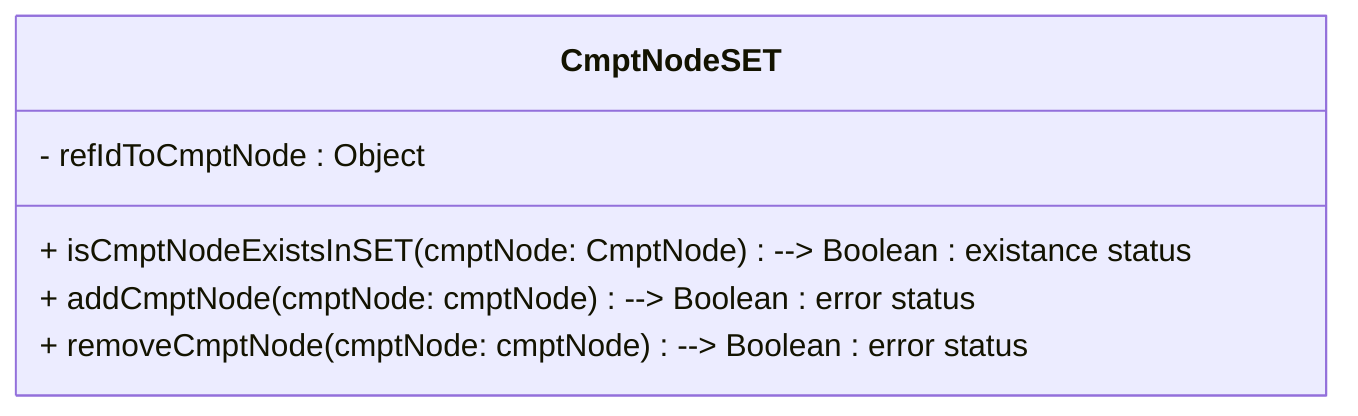 classDiagram
class CmptNodeSET {
   - refIdToCmptNode : Object


   + isCmptNodeExistsInSET (cmptNode: CmptNode) --> Boolean : existance status
   
   + addCmptNode (cmptNode: cmptNode) --> Boolean : error status

   + removeCmptNode (cmptNode: cmptNode) --> Boolean : error status
}